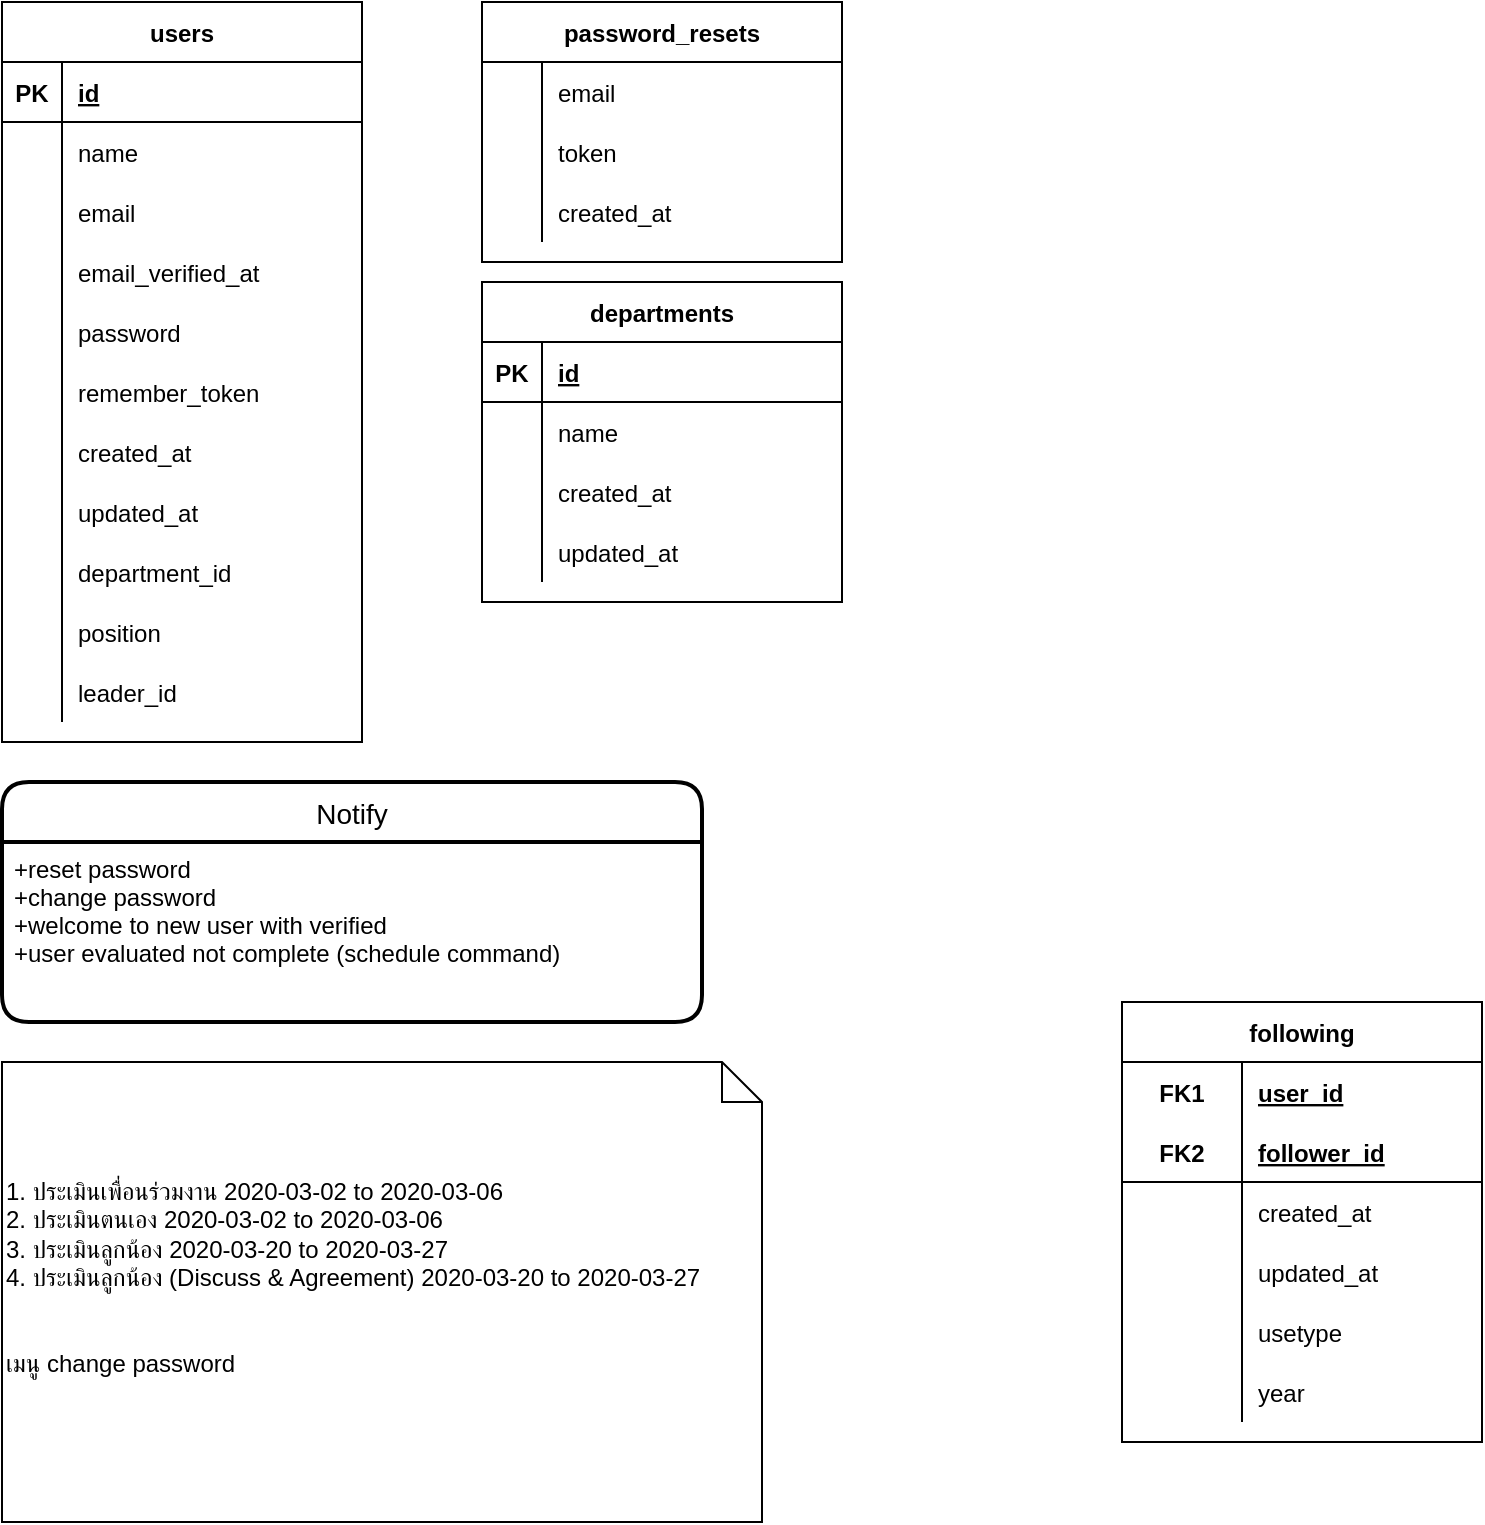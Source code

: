 <mxfile version="13.2.4" type="github" pages="3">
  <diagram id="iVP4UdC36lwLV0et3AdZ" name="User">
    <mxGraphModel dx="1422" dy="924" grid="1" gridSize="10" guides="1" tooltips="1" connect="1" arrows="1" fold="1" page="1" pageScale="1" pageWidth="850" pageHeight="1100" math="0" shadow="0">
      <root>
        <mxCell id="0" />
        <mxCell id="1" parent="0" />
        <mxCell id="S9lmiORuuj9670cRD461-1" value="users" style="shape=table;startSize=30;container=1;collapsible=1;childLayout=tableLayout;fixedRows=1;rowLines=0;fontStyle=1;align=center;resizeLast=1;" parent="1" vertex="1">
          <mxGeometry x="40" y="20" width="180" height="370" as="geometry">
            <mxRectangle x="80" y="240" width="70" height="30" as="alternateBounds" />
          </mxGeometry>
        </mxCell>
        <mxCell id="S9lmiORuuj9670cRD461-2" value="" style="shape=partialRectangle;collapsible=0;dropTarget=0;pointerEvents=0;fillColor=none;top=0;left=0;bottom=1;right=0;points=[[0,0.5],[1,0.5]];portConstraint=eastwest;" parent="S9lmiORuuj9670cRD461-1" vertex="1">
          <mxGeometry y="30" width="180" height="30" as="geometry" />
        </mxCell>
        <mxCell id="S9lmiORuuj9670cRD461-3" value="PK" style="shape=partialRectangle;connectable=0;fillColor=none;top=0;left=0;bottom=0;right=0;fontStyle=1;overflow=hidden;" parent="S9lmiORuuj9670cRD461-2" vertex="1">
          <mxGeometry width="30" height="30" as="geometry" />
        </mxCell>
        <mxCell id="S9lmiORuuj9670cRD461-4" value="id" style="shape=partialRectangle;connectable=0;fillColor=none;top=0;left=0;bottom=0;right=0;align=left;spacingLeft=6;fontStyle=5;overflow=hidden;" parent="S9lmiORuuj9670cRD461-2" vertex="1">
          <mxGeometry x="30" width="150" height="30" as="geometry" />
        </mxCell>
        <mxCell id="S9lmiORuuj9670cRD461-5" value="" style="shape=partialRectangle;collapsible=0;dropTarget=0;pointerEvents=0;fillColor=none;top=0;left=0;bottom=0;right=0;points=[[0,0.5],[1,0.5]];portConstraint=eastwest;" parent="S9lmiORuuj9670cRD461-1" vertex="1">
          <mxGeometry y="60" width="180" height="30" as="geometry" />
        </mxCell>
        <mxCell id="S9lmiORuuj9670cRD461-6" value="" style="shape=partialRectangle;connectable=0;fillColor=none;top=0;left=0;bottom=0;right=0;editable=1;overflow=hidden;" parent="S9lmiORuuj9670cRD461-5" vertex="1">
          <mxGeometry width="30" height="30" as="geometry" />
        </mxCell>
        <mxCell id="S9lmiORuuj9670cRD461-7" value="name" style="shape=partialRectangle;connectable=0;fillColor=none;top=0;left=0;bottom=0;right=0;align=left;spacingLeft=6;overflow=hidden;" parent="S9lmiORuuj9670cRD461-5" vertex="1">
          <mxGeometry x="30" width="150" height="30" as="geometry" />
        </mxCell>
        <mxCell id="S9lmiORuuj9670cRD461-8" value="" style="shape=partialRectangle;collapsible=0;dropTarget=0;pointerEvents=0;fillColor=none;top=0;left=0;bottom=0;right=0;points=[[0,0.5],[1,0.5]];portConstraint=eastwest;" parent="S9lmiORuuj9670cRD461-1" vertex="1">
          <mxGeometry y="90" width="180" height="30" as="geometry" />
        </mxCell>
        <mxCell id="S9lmiORuuj9670cRD461-9" value="" style="shape=partialRectangle;connectable=0;fillColor=none;top=0;left=0;bottom=0;right=0;editable=1;overflow=hidden;" parent="S9lmiORuuj9670cRD461-8" vertex="1">
          <mxGeometry width="30" height="30" as="geometry" />
        </mxCell>
        <mxCell id="S9lmiORuuj9670cRD461-10" value="email" style="shape=partialRectangle;connectable=0;fillColor=none;top=0;left=0;bottom=0;right=0;align=left;spacingLeft=6;overflow=hidden;" parent="S9lmiORuuj9670cRD461-8" vertex="1">
          <mxGeometry x="30" width="150" height="30" as="geometry" />
        </mxCell>
        <mxCell id="S9lmiORuuj9670cRD461-11" value="" style="shape=partialRectangle;collapsible=0;dropTarget=0;pointerEvents=0;fillColor=none;top=0;left=0;bottom=0;right=0;points=[[0,0.5],[1,0.5]];portConstraint=eastwest;" parent="S9lmiORuuj9670cRD461-1" vertex="1">
          <mxGeometry y="120" width="180" height="30" as="geometry" />
        </mxCell>
        <mxCell id="S9lmiORuuj9670cRD461-12" value="" style="shape=partialRectangle;connectable=0;fillColor=none;top=0;left=0;bottom=0;right=0;editable=1;overflow=hidden;" parent="S9lmiORuuj9670cRD461-11" vertex="1">
          <mxGeometry width="30" height="30" as="geometry" />
        </mxCell>
        <mxCell id="S9lmiORuuj9670cRD461-13" value="email_verified_at" style="shape=partialRectangle;connectable=0;fillColor=none;top=0;left=0;bottom=0;right=0;align=left;spacingLeft=6;overflow=hidden;" parent="S9lmiORuuj9670cRD461-11" vertex="1">
          <mxGeometry x="30" width="150" height="30" as="geometry" />
        </mxCell>
        <mxCell id="S9lmiORuuj9670cRD461-32" value="" style="shape=partialRectangle;collapsible=0;dropTarget=0;pointerEvents=0;fillColor=none;top=0;left=0;bottom=0;right=0;points=[[0,0.5],[1,0.5]];portConstraint=eastwest;" parent="S9lmiORuuj9670cRD461-1" vertex="1">
          <mxGeometry y="150" width="180" height="30" as="geometry" />
        </mxCell>
        <mxCell id="S9lmiORuuj9670cRD461-33" value="" style="shape=partialRectangle;connectable=0;fillColor=none;top=0;left=0;bottom=0;right=0;editable=1;overflow=hidden;" parent="S9lmiORuuj9670cRD461-32" vertex="1">
          <mxGeometry width="30" height="30" as="geometry" />
        </mxCell>
        <mxCell id="S9lmiORuuj9670cRD461-34" value="password" style="shape=partialRectangle;connectable=0;fillColor=none;top=0;left=0;bottom=0;right=0;align=left;spacingLeft=6;overflow=hidden;" parent="S9lmiORuuj9670cRD461-32" vertex="1">
          <mxGeometry x="30" width="150" height="30" as="geometry" />
        </mxCell>
        <mxCell id="S9lmiORuuj9670cRD461-51" value="" style="shape=partialRectangle;collapsible=0;dropTarget=0;pointerEvents=0;fillColor=none;top=0;left=0;bottom=0;right=0;points=[[0,0.5],[1,0.5]];portConstraint=eastwest;" parent="S9lmiORuuj9670cRD461-1" vertex="1">
          <mxGeometry y="180" width="180" height="30" as="geometry" />
        </mxCell>
        <mxCell id="S9lmiORuuj9670cRD461-52" value="" style="shape=partialRectangle;connectable=0;fillColor=none;top=0;left=0;bottom=0;right=0;editable=1;overflow=hidden;" parent="S9lmiORuuj9670cRD461-51" vertex="1">
          <mxGeometry width="30" height="30" as="geometry" />
        </mxCell>
        <mxCell id="S9lmiORuuj9670cRD461-53" value="remember_token" style="shape=partialRectangle;connectable=0;fillColor=none;top=0;left=0;bottom=0;right=0;align=left;spacingLeft=6;overflow=hidden;" parent="S9lmiORuuj9670cRD461-51" vertex="1">
          <mxGeometry x="30" width="150" height="30" as="geometry" />
        </mxCell>
        <mxCell id="S9lmiORuuj9670cRD461-54" value="" style="shape=partialRectangle;collapsible=0;dropTarget=0;pointerEvents=0;fillColor=none;top=0;left=0;bottom=0;right=0;points=[[0,0.5],[1,0.5]];portConstraint=eastwest;" parent="S9lmiORuuj9670cRD461-1" vertex="1">
          <mxGeometry y="210" width="180" height="30" as="geometry" />
        </mxCell>
        <mxCell id="S9lmiORuuj9670cRD461-55" value="" style="shape=partialRectangle;connectable=0;fillColor=none;top=0;left=0;bottom=0;right=0;editable=1;overflow=hidden;" parent="S9lmiORuuj9670cRD461-54" vertex="1">
          <mxGeometry width="30" height="30" as="geometry" />
        </mxCell>
        <mxCell id="S9lmiORuuj9670cRD461-56" value="created_at" style="shape=partialRectangle;connectable=0;fillColor=none;top=0;left=0;bottom=0;right=0;align=left;spacingLeft=6;overflow=hidden;" parent="S9lmiORuuj9670cRD461-54" vertex="1">
          <mxGeometry x="30" width="150" height="30" as="geometry" />
        </mxCell>
        <mxCell id="S9lmiORuuj9670cRD461-57" value="" style="shape=partialRectangle;collapsible=0;dropTarget=0;pointerEvents=0;fillColor=none;top=0;left=0;bottom=0;right=0;points=[[0,0.5],[1,0.5]];portConstraint=eastwest;" parent="S9lmiORuuj9670cRD461-1" vertex="1">
          <mxGeometry y="240" width="180" height="30" as="geometry" />
        </mxCell>
        <mxCell id="S9lmiORuuj9670cRD461-58" value="" style="shape=partialRectangle;connectable=0;fillColor=none;top=0;left=0;bottom=0;right=0;editable=1;overflow=hidden;" parent="S9lmiORuuj9670cRD461-57" vertex="1">
          <mxGeometry width="30" height="30" as="geometry" />
        </mxCell>
        <mxCell id="S9lmiORuuj9670cRD461-59" value="updated_at" style="shape=partialRectangle;connectable=0;fillColor=none;top=0;left=0;bottom=0;right=0;align=left;spacingLeft=6;overflow=hidden;" parent="S9lmiORuuj9670cRD461-57" vertex="1">
          <mxGeometry x="30" width="150" height="30" as="geometry" />
        </mxCell>
        <mxCell id="R4UFbJ8SbQpu2LEOqVl8-7" value="" style="shape=partialRectangle;collapsible=0;dropTarget=0;pointerEvents=0;fillColor=none;top=0;left=0;bottom=0;right=0;points=[[0,0.5],[1,0.5]];portConstraint=eastwest;" vertex="1" parent="S9lmiORuuj9670cRD461-1">
          <mxGeometry y="270" width="180" height="30" as="geometry" />
        </mxCell>
        <mxCell id="R4UFbJ8SbQpu2LEOqVl8-8" value="" style="shape=partialRectangle;connectable=0;fillColor=none;top=0;left=0;bottom=0;right=0;editable=1;overflow=hidden;" vertex="1" parent="R4UFbJ8SbQpu2LEOqVl8-7">
          <mxGeometry width="30" height="30" as="geometry" />
        </mxCell>
        <mxCell id="R4UFbJ8SbQpu2LEOqVl8-9" value="department_id" style="shape=partialRectangle;connectable=0;fillColor=none;top=0;left=0;bottom=0;right=0;align=left;spacingLeft=6;overflow=hidden;" vertex="1" parent="R4UFbJ8SbQpu2LEOqVl8-7">
          <mxGeometry x="30" width="150" height="30" as="geometry" />
        </mxCell>
        <mxCell id="R4UFbJ8SbQpu2LEOqVl8-10" value="" style="shape=partialRectangle;collapsible=0;dropTarget=0;pointerEvents=0;fillColor=none;top=0;left=0;bottom=0;right=0;points=[[0,0.5],[1,0.5]];portConstraint=eastwest;" vertex="1" parent="S9lmiORuuj9670cRD461-1">
          <mxGeometry y="300" width="180" height="30" as="geometry" />
        </mxCell>
        <mxCell id="R4UFbJ8SbQpu2LEOqVl8-11" value="" style="shape=partialRectangle;connectable=0;fillColor=none;top=0;left=0;bottom=0;right=0;editable=1;overflow=hidden;" vertex="1" parent="R4UFbJ8SbQpu2LEOqVl8-10">
          <mxGeometry width="30" height="30" as="geometry" />
        </mxCell>
        <mxCell id="R4UFbJ8SbQpu2LEOqVl8-12" value="position" style="shape=partialRectangle;connectable=0;fillColor=none;top=0;left=0;bottom=0;right=0;align=left;spacingLeft=6;overflow=hidden;" vertex="1" parent="R4UFbJ8SbQpu2LEOqVl8-10">
          <mxGeometry x="30" width="150" height="30" as="geometry" />
        </mxCell>
        <mxCell id="-NsZhXJGVAQtOZ2c6IdN-7" value="" style="shape=partialRectangle;collapsible=0;dropTarget=0;pointerEvents=0;fillColor=none;top=0;left=0;bottom=0;right=0;points=[[0,0.5],[1,0.5]];portConstraint=eastwest;" vertex="1" parent="S9lmiORuuj9670cRD461-1">
          <mxGeometry y="330" width="180" height="30" as="geometry" />
        </mxCell>
        <mxCell id="-NsZhXJGVAQtOZ2c6IdN-8" value="" style="shape=partialRectangle;connectable=0;fillColor=none;top=0;left=0;bottom=0;right=0;editable=1;overflow=hidden;" vertex="1" parent="-NsZhXJGVAQtOZ2c6IdN-7">
          <mxGeometry width="30" height="30" as="geometry" />
        </mxCell>
        <mxCell id="-NsZhXJGVAQtOZ2c6IdN-9" value="leader_id" style="shape=partialRectangle;connectable=0;fillColor=none;top=0;left=0;bottom=0;right=0;align=left;spacingLeft=6;overflow=hidden;" vertex="1" parent="-NsZhXJGVAQtOZ2c6IdN-7">
          <mxGeometry x="30" width="150" height="30" as="geometry" />
        </mxCell>
        <mxCell id="S9lmiORuuj9670cRD461-60" value="password_resets" style="shape=table;startSize=30;container=1;collapsible=1;childLayout=tableLayout;fixedRows=1;rowLines=0;fontStyle=1;align=center;resizeLast=1;" parent="1" vertex="1">
          <mxGeometry x="280" y="20" width="180" height="130" as="geometry">
            <mxRectangle x="80" y="240" width="70" height="30" as="alternateBounds" />
          </mxGeometry>
        </mxCell>
        <mxCell id="S9lmiORuuj9670cRD461-64" value="" style="shape=partialRectangle;collapsible=0;dropTarget=0;pointerEvents=0;fillColor=none;top=0;left=0;bottom=0;right=0;points=[[0,0.5],[1,0.5]];portConstraint=eastwest;" parent="S9lmiORuuj9670cRD461-60" vertex="1">
          <mxGeometry y="30" width="180" height="30" as="geometry" />
        </mxCell>
        <mxCell id="S9lmiORuuj9670cRD461-65" value="" style="shape=partialRectangle;connectable=0;fillColor=none;top=0;left=0;bottom=0;right=0;editable=1;overflow=hidden;" parent="S9lmiORuuj9670cRD461-64" vertex="1">
          <mxGeometry width="30" height="30" as="geometry" />
        </mxCell>
        <mxCell id="S9lmiORuuj9670cRD461-66" value="email" style="shape=partialRectangle;connectable=0;fillColor=none;top=0;left=0;bottom=0;right=0;align=left;spacingLeft=6;overflow=hidden;" parent="S9lmiORuuj9670cRD461-64" vertex="1">
          <mxGeometry x="30" width="150" height="30" as="geometry" />
        </mxCell>
        <mxCell id="S9lmiORuuj9670cRD461-67" value="" style="shape=partialRectangle;collapsible=0;dropTarget=0;pointerEvents=0;fillColor=none;top=0;left=0;bottom=0;right=0;points=[[0,0.5],[1,0.5]];portConstraint=eastwest;" parent="S9lmiORuuj9670cRD461-60" vertex="1">
          <mxGeometry y="60" width="180" height="30" as="geometry" />
        </mxCell>
        <mxCell id="S9lmiORuuj9670cRD461-68" value="" style="shape=partialRectangle;connectable=0;fillColor=none;top=0;left=0;bottom=0;right=0;editable=1;overflow=hidden;" parent="S9lmiORuuj9670cRD461-67" vertex="1">
          <mxGeometry width="30" height="30" as="geometry" />
        </mxCell>
        <mxCell id="S9lmiORuuj9670cRD461-69" value="token" style="shape=partialRectangle;connectable=0;fillColor=none;top=0;left=0;bottom=0;right=0;align=left;spacingLeft=6;overflow=hidden;" parent="S9lmiORuuj9670cRD461-67" vertex="1">
          <mxGeometry x="30" width="150" height="30" as="geometry" />
        </mxCell>
        <mxCell id="S9lmiORuuj9670cRD461-70" value="" style="shape=partialRectangle;collapsible=0;dropTarget=0;pointerEvents=0;fillColor=none;top=0;left=0;bottom=0;right=0;points=[[0,0.5],[1,0.5]];portConstraint=eastwest;" parent="S9lmiORuuj9670cRD461-60" vertex="1">
          <mxGeometry y="90" width="180" height="30" as="geometry" />
        </mxCell>
        <mxCell id="S9lmiORuuj9670cRD461-71" value="" style="shape=partialRectangle;connectable=0;fillColor=none;top=0;left=0;bottom=0;right=0;editable=1;overflow=hidden;" parent="S9lmiORuuj9670cRD461-70" vertex="1">
          <mxGeometry width="30" height="30" as="geometry" />
        </mxCell>
        <mxCell id="S9lmiORuuj9670cRD461-72" value="created_at" style="shape=partialRectangle;connectable=0;fillColor=none;top=0;left=0;bottom=0;right=0;align=left;spacingLeft=6;overflow=hidden;" parent="S9lmiORuuj9670cRD461-70" vertex="1">
          <mxGeometry x="30" width="150" height="30" as="geometry" />
        </mxCell>
        <mxCell id="S9lmiORuuj9670cRD461-85" value="departments" style="shape=table;startSize=30;container=1;collapsible=1;childLayout=tableLayout;fixedRows=1;rowLines=0;fontStyle=1;align=center;resizeLast=1;" parent="1" vertex="1">
          <mxGeometry x="280" y="160" width="180" height="160" as="geometry" />
        </mxCell>
        <mxCell id="S9lmiORuuj9670cRD461-86" value="" style="shape=partialRectangle;collapsible=0;dropTarget=0;pointerEvents=0;fillColor=none;top=0;left=0;bottom=1;right=0;points=[[0,0.5],[1,0.5]];portConstraint=eastwest;" parent="S9lmiORuuj9670cRD461-85" vertex="1">
          <mxGeometry y="30" width="180" height="30" as="geometry" />
        </mxCell>
        <mxCell id="S9lmiORuuj9670cRD461-87" value="PK" style="shape=partialRectangle;connectable=0;fillColor=none;top=0;left=0;bottom=0;right=0;fontStyle=1;overflow=hidden;" parent="S9lmiORuuj9670cRD461-86" vertex="1">
          <mxGeometry width="30" height="30" as="geometry" />
        </mxCell>
        <mxCell id="S9lmiORuuj9670cRD461-88" value="id" style="shape=partialRectangle;connectable=0;fillColor=none;top=0;left=0;bottom=0;right=0;align=left;spacingLeft=6;fontStyle=5;overflow=hidden;" parent="S9lmiORuuj9670cRD461-86" vertex="1">
          <mxGeometry x="30" width="150" height="30" as="geometry" />
        </mxCell>
        <mxCell id="S9lmiORuuj9670cRD461-89" value="" style="shape=partialRectangle;collapsible=0;dropTarget=0;pointerEvents=0;fillColor=none;top=0;left=0;bottom=0;right=0;points=[[0,0.5],[1,0.5]];portConstraint=eastwest;" parent="S9lmiORuuj9670cRD461-85" vertex="1">
          <mxGeometry y="60" width="180" height="30" as="geometry" />
        </mxCell>
        <mxCell id="S9lmiORuuj9670cRD461-90" value="" style="shape=partialRectangle;connectable=0;fillColor=none;top=0;left=0;bottom=0;right=0;editable=1;overflow=hidden;" parent="S9lmiORuuj9670cRD461-89" vertex="1">
          <mxGeometry width="30" height="30" as="geometry" />
        </mxCell>
        <mxCell id="S9lmiORuuj9670cRD461-91" value="name" style="shape=partialRectangle;connectable=0;fillColor=none;top=0;left=0;bottom=0;right=0;align=left;spacingLeft=6;overflow=hidden;" parent="S9lmiORuuj9670cRD461-89" vertex="1">
          <mxGeometry x="30" width="150" height="30" as="geometry" />
        </mxCell>
        <mxCell id="S9lmiORuuj9670cRD461-92" value="" style="shape=partialRectangle;collapsible=0;dropTarget=0;pointerEvents=0;fillColor=none;top=0;left=0;bottom=0;right=0;points=[[0,0.5],[1,0.5]];portConstraint=eastwest;" parent="S9lmiORuuj9670cRD461-85" vertex="1">
          <mxGeometry y="90" width="180" height="30" as="geometry" />
        </mxCell>
        <mxCell id="S9lmiORuuj9670cRD461-93" value="" style="shape=partialRectangle;connectable=0;fillColor=none;top=0;left=0;bottom=0;right=0;editable=1;overflow=hidden;" parent="S9lmiORuuj9670cRD461-92" vertex="1">
          <mxGeometry width="30" height="30" as="geometry" />
        </mxCell>
        <mxCell id="S9lmiORuuj9670cRD461-94" value="created_at" style="shape=partialRectangle;connectable=0;fillColor=none;top=0;left=0;bottom=0;right=0;align=left;spacingLeft=6;overflow=hidden;" parent="S9lmiORuuj9670cRD461-92" vertex="1">
          <mxGeometry x="30" width="150" height="30" as="geometry" />
        </mxCell>
        <mxCell id="S9lmiORuuj9670cRD461-95" value="" style="shape=partialRectangle;collapsible=0;dropTarget=0;pointerEvents=0;fillColor=none;top=0;left=0;bottom=0;right=0;points=[[0,0.5],[1,0.5]];portConstraint=eastwest;" parent="S9lmiORuuj9670cRD461-85" vertex="1">
          <mxGeometry y="120" width="180" height="30" as="geometry" />
        </mxCell>
        <mxCell id="S9lmiORuuj9670cRD461-96" value="" style="shape=partialRectangle;connectable=0;fillColor=none;top=0;left=0;bottom=0;right=0;editable=1;overflow=hidden;" parent="S9lmiORuuj9670cRD461-95" vertex="1">
          <mxGeometry width="30" height="30" as="geometry" />
        </mxCell>
        <mxCell id="S9lmiORuuj9670cRD461-97" value="updated_at" style="shape=partialRectangle;connectable=0;fillColor=none;top=0;left=0;bottom=0;right=0;align=left;spacingLeft=6;overflow=hidden;" parent="S9lmiORuuj9670cRD461-95" vertex="1">
          <mxGeometry x="30" width="150" height="30" as="geometry" />
        </mxCell>
        <mxCell id="R4UFbJ8SbQpu2LEOqVl8-6" value="&lt;div&gt;1. ประเมินเพื่อนร่วมงาน&lt;span&gt;	&lt;/span&gt;2020-03-02 to 2020-03-06&lt;span&gt;	&lt;/span&gt;&lt;/div&gt;&lt;div&gt;2. ประเมินตนเอง&lt;span&gt;	&lt;/span&gt;2020-03-02 to 2020-03-06&lt;span&gt;	&lt;/span&gt;&lt;/div&gt;&lt;div&gt;3. ประเมินลูกน้อง&lt;span&gt;	&lt;/span&gt;2020-03-20 to 2020-03-27&lt;span&gt;	&lt;/span&gt;&lt;/div&gt;&lt;div&gt;4. ประเมินลูกน้อง (Discuss &amp;amp; Agreement)&lt;span&gt;	&lt;/span&gt;2020-03-20 to 2020-03-27&lt;/div&gt;&lt;div&gt;&lt;br&gt;&lt;/div&gt;&lt;div&gt;&lt;br&gt;&lt;/div&gt;&lt;div&gt;เมนู change password&lt;/div&gt;&lt;div&gt;&lt;br&gt;&lt;/div&gt;" style="shape=note;size=20;whiteSpace=wrap;html=1;align=left;" vertex="1" parent="1">
          <mxGeometry x="40" y="550" width="380" height="230" as="geometry" />
        </mxCell>
        <mxCell id="gal9QdelV8wBKQVI-puV-14" value="following" style="shape=table;startSize=30;container=1;collapsible=1;childLayout=tableLayout;fixedRows=1;rowLines=0;fontStyle=1;align=center;resizeLast=1;" vertex="1" parent="1">
          <mxGeometry x="600" y="520" width="180" height="220" as="geometry" />
        </mxCell>
        <mxCell id="gal9QdelV8wBKQVI-puV-15" value="" style="shape=partialRectangle;collapsible=0;dropTarget=0;pointerEvents=0;fillColor=none;top=0;left=0;bottom=0;right=0;points=[[0,0.5],[1,0.5]];portConstraint=eastwest;" vertex="1" parent="gal9QdelV8wBKQVI-puV-14">
          <mxGeometry y="30" width="180" height="30" as="geometry" />
        </mxCell>
        <mxCell id="gal9QdelV8wBKQVI-puV-16" value="FK1" style="shape=partialRectangle;connectable=0;fillColor=none;top=0;left=0;bottom=0;right=0;fontStyle=1;overflow=hidden;" vertex="1" parent="gal9QdelV8wBKQVI-puV-15">
          <mxGeometry width="60" height="30" as="geometry" />
        </mxCell>
        <mxCell id="gal9QdelV8wBKQVI-puV-17" value="user_id" style="shape=partialRectangle;connectable=0;fillColor=none;top=0;left=0;bottom=0;right=0;align=left;spacingLeft=6;fontStyle=5;overflow=hidden;" vertex="1" parent="gal9QdelV8wBKQVI-puV-15">
          <mxGeometry x="60" width="120" height="30" as="geometry" />
        </mxCell>
        <mxCell id="gal9QdelV8wBKQVI-puV-18" value="" style="shape=partialRectangle;collapsible=0;dropTarget=0;pointerEvents=0;fillColor=none;top=0;left=0;bottom=1;right=0;points=[[0,0.5],[1,0.5]];portConstraint=eastwest;" vertex="1" parent="gal9QdelV8wBKQVI-puV-14">
          <mxGeometry y="60" width="180" height="30" as="geometry" />
        </mxCell>
        <mxCell id="gal9QdelV8wBKQVI-puV-19" value="FK2" style="shape=partialRectangle;connectable=0;fillColor=none;top=0;left=0;bottom=0;right=0;fontStyle=1;overflow=hidden;" vertex="1" parent="gal9QdelV8wBKQVI-puV-18">
          <mxGeometry width="60" height="30" as="geometry" />
        </mxCell>
        <mxCell id="gal9QdelV8wBKQVI-puV-20" value="follower_id" style="shape=partialRectangle;connectable=0;fillColor=none;top=0;left=0;bottom=0;right=0;align=left;spacingLeft=6;fontStyle=5;overflow=hidden;" vertex="1" parent="gal9QdelV8wBKQVI-puV-18">
          <mxGeometry x="60" width="120" height="30" as="geometry" />
        </mxCell>
        <mxCell id="gal9QdelV8wBKQVI-puV-21" value="" style="shape=partialRectangle;collapsible=0;dropTarget=0;pointerEvents=0;fillColor=none;top=0;left=0;bottom=0;right=0;points=[[0,0.5],[1,0.5]];portConstraint=eastwest;" vertex="1" parent="gal9QdelV8wBKQVI-puV-14">
          <mxGeometry y="90" width="180" height="30" as="geometry" />
        </mxCell>
        <mxCell id="gal9QdelV8wBKQVI-puV-22" value="" style="shape=partialRectangle;connectable=0;fillColor=none;top=0;left=0;bottom=0;right=0;editable=1;overflow=hidden;" vertex="1" parent="gal9QdelV8wBKQVI-puV-21">
          <mxGeometry width="60" height="30" as="geometry" />
        </mxCell>
        <mxCell id="gal9QdelV8wBKQVI-puV-23" value="created_at" style="shape=partialRectangle;connectable=0;fillColor=none;top=0;left=0;bottom=0;right=0;align=left;spacingLeft=6;overflow=hidden;" vertex="1" parent="gal9QdelV8wBKQVI-puV-21">
          <mxGeometry x="60" width="120" height="30" as="geometry" />
        </mxCell>
        <mxCell id="gal9QdelV8wBKQVI-puV-24" value="" style="shape=partialRectangle;collapsible=0;dropTarget=0;pointerEvents=0;fillColor=none;top=0;left=0;bottom=0;right=0;points=[[0,0.5],[1,0.5]];portConstraint=eastwest;" vertex="1" parent="gal9QdelV8wBKQVI-puV-14">
          <mxGeometry y="120" width="180" height="30" as="geometry" />
        </mxCell>
        <mxCell id="gal9QdelV8wBKQVI-puV-25" value="" style="shape=partialRectangle;connectable=0;fillColor=none;top=0;left=0;bottom=0;right=0;editable=1;overflow=hidden;" vertex="1" parent="gal9QdelV8wBKQVI-puV-24">
          <mxGeometry width="60" height="30" as="geometry" />
        </mxCell>
        <mxCell id="gal9QdelV8wBKQVI-puV-26" value="updated_at" style="shape=partialRectangle;connectable=0;fillColor=none;top=0;left=0;bottom=0;right=0;align=left;spacingLeft=6;overflow=hidden;" vertex="1" parent="gal9QdelV8wBKQVI-puV-24">
          <mxGeometry x="60" width="120" height="30" as="geometry" />
        </mxCell>
        <mxCell id="-NsZhXJGVAQtOZ2c6IdN-1" value="" style="shape=partialRectangle;collapsible=0;dropTarget=0;pointerEvents=0;fillColor=none;top=0;left=0;bottom=0;right=0;points=[[0,0.5],[1,0.5]];portConstraint=eastwest;" vertex="1" parent="gal9QdelV8wBKQVI-puV-14">
          <mxGeometry y="150" width="180" height="30" as="geometry" />
        </mxCell>
        <mxCell id="-NsZhXJGVAQtOZ2c6IdN-2" value="" style="shape=partialRectangle;connectable=0;fillColor=none;top=0;left=0;bottom=0;right=0;editable=1;overflow=hidden;" vertex="1" parent="-NsZhXJGVAQtOZ2c6IdN-1">
          <mxGeometry width="60" height="30" as="geometry" />
        </mxCell>
        <mxCell id="-NsZhXJGVAQtOZ2c6IdN-3" value="usetype" style="shape=partialRectangle;connectable=0;fillColor=none;top=0;left=0;bottom=0;right=0;align=left;spacingLeft=6;overflow=hidden;" vertex="1" parent="-NsZhXJGVAQtOZ2c6IdN-1">
          <mxGeometry x="60" width="120" height="30" as="geometry" />
        </mxCell>
        <mxCell id="-NsZhXJGVAQtOZ2c6IdN-4" value="" style="shape=partialRectangle;collapsible=0;dropTarget=0;pointerEvents=0;fillColor=none;top=0;left=0;bottom=0;right=0;points=[[0,0.5],[1,0.5]];portConstraint=eastwest;" vertex="1" parent="gal9QdelV8wBKQVI-puV-14">
          <mxGeometry y="180" width="180" height="30" as="geometry" />
        </mxCell>
        <mxCell id="-NsZhXJGVAQtOZ2c6IdN-5" value="" style="shape=partialRectangle;connectable=0;fillColor=none;top=0;left=0;bottom=0;right=0;editable=1;overflow=hidden;" vertex="1" parent="-NsZhXJGVAQtOZ2c6IdN-4">
          <mxGeometry width="60" height="30" as="geometry" />
        </mxCell>
        <mxCell id="-NsZhXJGVAQtOZ2c6IdN-6" value="year" style="shape=partialRectangle;connectable=0;fillColor=none;top=0;left=0;bottom=0;right=0;align=left;spacingLeft=6;overflow=hidden;" vertex="1" parent="-NsZhXJGVAQtOZ2c6IdN-4">
          <mxGeometry x="60" width="120" height="30" as="geometry" />
        </mxCell>
        <mxCell id="R4UFbJ8SbQpu2LEOqVl8-4" value="Notify" style="swimlane;childLayout=stackLayout;horizontal=1;startSize=30;horizontalStack=0;rounded=1;fontSize=14;fontStyle=0;strokeWidth=2;resizeParent=0;resizeLast=1;shadow=0;dashed=0;align=center;" vertex="1" parent="1">
          <mxGeometry x="40" y="410" width="350" height="120" as="geometry" />
        </mxCell>
        <mxCell id="R4UFbJ8SbQpu2LEOqVl8-5" value="+reset password&#xa;+change password&#xa;+welcome to new user with verified&#xa;+user evaluated not complete (schedule command)&#xa;" style="align=left;strokeColor=none;fillColor=none;spacingLeft=4;fontSize=12;verticalAlign=top;resizable=0;rotatable=0;part=1;" vertex="1" parent="R4UFbJ8SbQpu2LEOqVl8-4">
          <mxGeometry y="30" width="350" height="90" as="geometry" />
        </mxCell>
      </root>
    </mxGraphModel>
  </diagram>
  <diagram id="QGOMtj8EEn16uj5H1kXj" name="Question">
    <mxGraphModel dx="1422" dy="924" grid="1" gridSize="10" guides="1" tooltips="1" connect="1" arrows="1" fold="1" page="1" pageScale="1" pageWidth="850" pageHeight="1100" math="0" shadow="0">
      <root>
        <mxCell id="5RRMURq6lhxHDK-noLQc-0" />
        <mxCell id="5RRMURq6lhxHDK-noLQc-1" parent="5RRMURq6lhxHDK-noLQc-0" />
        <mxCell id="dnm5k8ezKqErO71Ty6Wk-0" value="questiongroups" style="shape=table;startSize=30;container=1;collapsible=1;childLayout=tableLayout;fixedRows=1;rowLines=0;fontStyle=1;align=center;resizeLast=1;" parent="5RRMURq6lhxHDK-noLQc-1" vertex="1">
          <mxGeometry x="40" y="80" width="180" height="160" as="geometry" />
        </mxCell>
        <mxCell id="dnm5k8ezKqErO71Ty6Wk-1" value="" style="shape=partialRectangle;collapsible=0;dropTarget=0;pointerEvents=0;fillColor=none;top=0;left=0;bottom=1;right=0;points=[[0,0.5],[1,0.5]];portConstraint=eastwest;" parent="dnm5k8ezKqErO71Ty6Wk-0" vertex="1">
          <mxGeometry y="30" width="180" height="30" as="geometry" />
        </mxCell>
        <mxCell id="dnm5k8ezKqErO71Ty6Wk-2" value="PK" style="shape=partialRectangle;connectable=0;fillColor=none;top=0;left=0;bottom=0;right=0;fontStyle=1;overflow=hidden;" parent="dnm5k8ezKqErO71Ty6Wk-1" vertex="1">
          <mxGeometry width="30" height="30" as="geometry" />
        </mxCell>
        <mxCell id="dnm5k8ezKqErO71Ty6Wk-3" value="id" style="shape=partialRectangle;connectable=0;fillColor=none;top=0;left=0;bottom=0;right=0;align=left;spacingLeft=6;fontStyle=5;overflow=hidden;" parent="dnm5k8ezKqErO71Ty6Wk-1" vertex="1">
          <mxGeometry x="30" width="150" height="30" as="geometry" />
        </mxCell>
        <mxCell id="dnm5k8ezKqErO71Ty6Wk-4" value="" style="shape=partialRectangle;collapsible=0;dropTarget=0;pointerEvents=0;fillColor=none;top=0;left=0;bottom=0;right=0;points=[[0,0.5],[1,0.5]];portConstraint=eastwest;" parent="dnm5k8ezKqErO71Ty6Wk-0" vertex="1">
          <mxGeometry y="60" width="180" height="30" as="geometry" />
        </mxCell>
        <mxCell id="dnm5k8ezKqErO71Ty6Wk-5" value="" style="shape=partialRectangle;connectable=0;fillColor=none;top=0;left=0;bottom=0;right=0;editable=1;overflow=hidden;" parent="dnm5k8ezKqErO71Ty6Wk-4" vertex="1">
          <mxGeometry width="30" height="30" as="geometry" />
        </mxCell>
        <mxCell id="dnm5k8ezKqErO71Ty6Wk-6" value="name" style="shape=partialRectangle;connectable=0;fillColor=none;top=0;left=0;bottom=0;right=0;align=left;spacingLeft=6;overflow=hidden;" parent="dnm5k8ezKqErO71Ty6Wk-4" vertex="1">
          <mxGeometry x="30" width="150" height="30" as="geometry" />
        </mxCell>
        <mxCell id="dnm5k8ezKqErO71Ty6Wk-7" value="" style="shape=partialRectangle;collapsible=0;dropTarget=0;pointerEvents=0;fillColor=none;top=0;left=0;bottom=0;right=0;points=[[0,0.5],[1,0.5]];portConstraint=eastwest;" parent="dnm5k8ezKqErO71Ty6Wk-0" vertex="1">
          <mxGeometry y="90" width="180" height="30" as="geometry" />
        </mxCell>
        <mxCell id="dnm5k8ezKqErO71Ty6Wk-8" value="" style="shape=partialRectangle;connectable=0;fillColor=none;top=0;left=0;bottom=0;right=0;editable=1;overflow=hidden;" parent="dnm5k8ezKqErO71Ty6Wk-7" vertex="1">
          <mxGeometry width="30" height="30" as="geometry" />
        </mxCell>
        <mxCell id="dnm5k8ezKqErO71Ty6Wk-9" value="created_at" style="shape=partialRectangle;connectable=0;fillColor=none;top=0;left=0;bottom=0;right=0;align=left;spacingLeft=6;overflow=hidden;" parent="dnm5k8ezKqErO71Ty6Wk-7" vertex="1">
          <mxGeometry x="30" width="150" height="30" as="geometry" />
        </mxCell>
        <mxCell id="dnm5k8ezKqErO71Ty6Wk-10" value="" style="shape=partialRectangle;collapsible=0;dropTarget=0;pointerEvents=0;fillColor=none;top=0;left=0;bottom=0;right=0;points=[[0,0.5],[1,0.5]];portConstraint=eastwest;" parent="dnm5k8ezKqErO71Ty6Wk-0" vertex="1">
          <mxGeometry y="120" width="180" height="30" as="geometry" />
        </mxCell>
        <mxCell id="dnm5k8ezKqErO71Ty6Wk-11" value="" style="shape=partialRectangle;connectable=0;fillColor=none;top=0;left=0;bottom=0;right=0;editable=1;overflow=hidden;" parent="dnm5k8ezKqErO71Ty6Wk-10" vertex="1">
          <mxGeometry width="30" height="30" as="geometry" />
        </mxCell>
        <mxCell id="dnm5k8ezKqErO71Ty6Wk-12" value="updated_at" style="shape=partialRectangle;connectable=0;fillColor=none;top=0;left=0;bottom=0;right=0;align=left;spacingLeft=6;overflow=hidden;" parent="dnm5k8ezKqErO71Ty6Wk-10" vertex="1">
          <mxGeometry x="30" width="150" height="30" as="geometry" />
        </mxCell>
        <mxCell id="dnm5k8ezKqErO71Ty6Wk-13" value="questions" style="shape=table;startSize=30;container=1;collapsible=1;childLayout=tableLayout;fixedRows=1;rowLines=0;fontStyle=1;align=center;resizeLast=1;" parent="5RRMURq6lhxHDK-noLQc-1" vertex="1">
          <mxGeometry x="270" y="80" width="180" height="250" as="geometry" />
        </mxCell>
        <mxCell id="dnm5k8ezKqErO71Ty6Wk-14" value="" style="shape=partialRectangle;collapsible=0;dropTarget=0;pointerEvents=0;fillColor=none;top=0;left=0;bottom=1;right=0;points=[[0,0.5],[1,0.5]];portConstraint=eastwest;" parent="dnm5k8ezKqErO71Ty6Wk-13" vertex="1">
          <mxGeometry y="30" width="180" height="30" as="geometry" />
        </mxCell>
        <mxCell id="dnm5k8ezKqErO71Ty6Wk-15" value="PK" style="shape=partialRectangle;connectable=0;fillColor=none;top=0;left=0;bottom=0;right=0;fontStyle=1;overflow=hidden;" parent="dnm5k8ezKqErO71Ty6Wk-14" vertex="1">
          <mxGeometry width="30" height="30" as="geometry" />
        </mxCell>
        <mxCell id="dnm5k8ezKqErO71Ty6Wk-16" value="id" style="shape=partialRectangle;connectable=0;fillColor=none;top=0;left=0;bottom=0;right=0;align=left;spacingLeft=6;fontStyle=5;overflow=hidden;" parent="dnm5k8ezKqErO71Ty6Wk-14" vertex="1">
          <mxGeometry x="30" width="150" height="30" as="geometry" />
        </mxCell>
        <mxCell id="dnm5k8ezKqErO71Ty6Wk-17" value="" style="shape=partialRectangle;collapsible=0;dropTarget=0;pointerEvents=0;fillColor=none;top=0;left=0;bottom=0;right=0;points=[[0,0.5],[1,0.5]];portConstraint=eastwest;" parent="dnm5k8ezKqErO71Ty6Wk-13" vertex="1">
          <mxGeometry y="60" width="180" height="30" as="geometry" />
        </mxCell>
        <mxCell id="dnm5k8ezKqErO71Ty6Wk-18" value="" style="shape=partialRectangle;connectable=0;fillColor=none;top=0;left=0;bottom=0;right=0;editable=1;overflow=hidden;" parent="dnm5k8ezKqErO71Ty6Wk-17" vertex="1">
          <mxGeometry width="30" height="30" as="geometry" />
        </mxCell>
        <mxCell id="dnm5k8ezKqErO71Ty6Wk-19" value="name" style="shape=partialRectangle;connectable=0;fillColor=none;top=0;left=0;bottom=0;right=0;align=left;spacingLeft=6;overflow=hidden;" parent="dnm5k8ezKqErO71Ty6Wk-17" vertex="1">
          <mxGeometry x="30" width="150" height="30" as="geometry" />
        </mxCell>
        <mxCell id="dnm5k8ezKqErO71Ty6Wk-20" value="" style="shape=partialRectangle;collapsible=0;dropTarget=0;pointerEvents=0;fillColor=none;top=0;left=0;bottom=0;right=0;points=[[0,0.5],[1,0.5]];portConstraint=eastwest;" parent="dnm5k8ezKqErO71Ty6Wk-13" vertex="1">
          <mxGeometry y="90" width="180" height="30" as="geometry" />
        </mxCell>
        <mxCell id="dnm5k8ezKqErO71Ty6Wk-21" value="" style="shape=partialRectangle;connectable=0;fillColor=none;top=0;left=0;bottom=0;right=0;editable=1;overflow=hidden;" parent="dnm5k8ezKqErO71Ty6Wk-20" vertex="1">
          <mxGeometry width="30" height="30" as="geometry" />
        </mxCell>
        <mxCell id="dnm5k8ezKqErO71Ty6Wk-22" value="description" style="shape=partialRectangle;connectable=0;fillColor=none;top=0;left=0;bottom=0;right=0;align=left;spacingLeft=6;overflow=hidden;" parent="dnm5k8ezKqErO71Ty6Wk-20" vertex="1">
          <mxGeometry x="30" width="150" height="30" as="geometry" />
        </mxCell>
        <mxCell id="dnm5k8ezKqErO71Ty6Wk-23" value="" style="shape=partialRectangle;collapsible=0;dropTarget=0;pointerEvents=0;fillColor=none;top=0;left=0;bottom=0;right=0;points=[[0,0.5],[1,0.5]];portConstraint=eastwest;" parent="dnm5k8ezKqErO71Ty6Wk-13" vertex="1">
          <mxGeometry y="120" width="180" height="30" as="geometry" />
        </mxCell>
        <mxCell id="dnm5k8ezKqErO71Ty6Wk-24" value="" style="shape=partialRectangle;connectable=0;fillColor=none;top=0;left=0;bottom=0;right=0;editable=1;overflow=hidden;" parent="dnm5k8ezKqErO71Ty6Wk-23" vertex="1">
          <mxGeometry width="30" height="30" as="geometry" />
        </mxCell>
        <mxCell id="dnm5k8ezKqErO71Ty6Wk-25" value="formtype" style="shape=partialRectangle;connectable=0;fillColor=none;top=0;left=0;bottom=0;right=0;align=left;spacingLeft=6;overflow=hidden;" parent="dnm5k8ezKqErO71Ty6Wk-23" vertex="1">
          <mxGeometry x="30" width="150" height="30" as="geometry" />
        </mxCell>
        <mxCell id="dnm5k8ezKqErO71Ty6Wk-26" value="" style="shape=partialRectangle;collapsible=0;dropTarget=0;pointerEvents=0;fillColor=none;top=0;left=0;bottom=0;right=0;points=[[0,0.5],[1,0.5]];portConstraint=eastwest;" parent="dnm5k8ezKqErO71Ty6Wk-13" vertex="1">
          <mxGeometry y="150" width="180" height="30" as="geometry" />
        </mxCell>
        <mxCell id="dnm5k8ezKqErO71Ty6Wk-27" value="" style="shape=partialRectangle;connectable=0;fillColor=none;top=0;left=0;bottom=0;right=0;editable=1;overflow=hidden;" parent="dnm5k8ezKqErO71Ty6Wk-26" vertex="1">
          <mxGeometry width="30" height="30" as="geometry" />
        </mxCell>
        <mxCell id="dnm5k8ezKqErO71Ty6Wk-28" value="created_at" style="shape=partialRectangle;connectable=0;fillColor=none;top=0;left=0;bottom=0;right=0;align=left;spacingLeft=6;overflow=hidden;" parent="dnm5k8ezKqErO71Ty6Wk-26" vertex="1">
          <mxGeometry x="30" width="150" height="30" as="geometry" />
        </mxCell>
        <mxCell id="kIVRNKnfL3MIv0tevSTT-0" value="" style="shape=partialRectangle;collapsible=0;dropTarget=0;pointerEvents=0;fillColor=none;top=0;left=0;bottom=0;right=0;points=[[0,0.5],[1,0.5]];portConstraint=eastwest;" vertex="1" parent="dnm5k8ezKqErO71Ty6Wk-13">
          <mxGeometry y="180" width="180" height="30" as="geometry" />
        </mxCell>
        <mxCell id="kIVRNKnfL3MIv0tevSTT-1" value="" style="shape=partialRectangle;connectable=0;fillColor=none;top=0;left=0;bottom=0;right=0;editable=1;overflow=hidden;" vertex="1" parent="kIVRNKnfL3MIv0tevSTT-0">
          <mxGeometry width="30" height="30" as="geometry" />
        </mxCell>
        <mxCell id="kIVRNKnfL3MIv0tevSTT-2" value="updated_at" style="shape=partialRectangle;connectable=0;fillColor=none;top=0;left=0;bottom=0;right=0;align=left;spacingLeft=6;overflow=hidden;" vertex="1" parent="kIVRNKnfL3MIv0tevSTT-0">
          <mxGeometry x="30" width="150" height="30" as="geometry" />
        </mxCell>
        <mxCell id="g9gem6FLklWq6haqyeY1-0" value="" style="shape=partialRectangle;collapsible=0;dropTarget=0;pointerEvents=0;fillColor=none;top=0;left=0;bottom=0;right=0;points=[[0,0.5],[1,0.5]];portConstraint=eastwest;" vertex="1" parent="dnm5k8ezKqErO71Ty6Wk-13">
          <mxGeometry y="210" width="180" height="30" as="geometry" />
        </mxCell>
        <mxCell id="g9gem6FLklWq6haqyeY1-1" value="" style="shape=partialRectangle;connectable=0;fillColor=none;top=0;left=0;bottom=0;right=0;editable=1;overflow=hidden;" vertex="1" parent="g9gem6FLklWq6haqyeY1-0">
          <mxGeometry width="30" height="30" as="geometry" />
        </mxCell>
        <mxCell id="g9gem6FLklWq6haqyeY1-2" value="questiongroup_id" style="shape=partialRectangle;connectable=0;fillColor=none;top=0;left=0;bottom=0;right=0;align=left;spacingLeft=6;overflow=hidden;" vertex="1" parent="g9gem6FLklWq6haqyeY1-0">
          <mxGeometry x="30" width="150" height="30" as="geometry" />
        </mxCell>
        <mxCell id="g9gem6FLklWq6haqyeY1-4" style="edgeStyle=orthogonalEdgeStyle;rounded=0;orthogonalLoop=1;jettySize=auto;html=1;" edge="1" parent="5RRMURq6lhxHDK-noLQc-1" source="g9gem6FLklWq6haqyeY1-3" target="dnm5k8ezKqErO71Ty6Wk-23">
          <mxGeometry relative="1" as="geometry" />
        </mxCell>
        <mxCell id="g9gem6FLklWq6haqyeY1-3" value="enum" style="whiteSpace=wrap;html=1;align=center;" vertex="1" parent="5RRMURq6lhxHDK-noLQc-1">
          <mxGeometry x="500" y="195" width="100" height="40" as="geometry" />
        </mxCell>
      </root>
    </mxGraphModel>
  </diagram>
  <diagram id="BNQ4mH_Dv-6ty52_h0Xg" name="Evaluation">
    <mxGraphModel dx="1422" dy="924" grid="1" gridSize="10" guides="1" tooltips="1" connect="1" arrows="1" fold="1" page="1" pageScale="1" pageWidth="850" pageHeight="1100" math="0" shadow="0">
      <root>
        <mxCell id="6CqLoVZngHX-AGKWAus--0" />
        <mxCell id="6CqLoVZngHX-AGKWAus--1" parent="6CqLoVZngHX-AGKWAus--0" />
        <mxCell id="TTcdKkuq6Wah8BtgIpQH-0" value="assessors" style="shape=table;startSize=30;container=1;collapsible=1;childLayout=tableLayout;fixedRows=1;rowLines=0;fontStyle=1;align=center;resizeLast=1;" vertex="1" parent="6CqLoVZngHX-AGKWAus--1">
          <mxGeometry x="120" y="40" width="180" height="190" as="geometry" />
        </mxCell>
        <mxCell id="TTcdKkuq6Wah8BtgIpQH-1" value="" style="shape=partialRectangle;collapsible=0;dropTarget=0;pointerEvents=0;fillColor=none;top=0;left=0;bottom=1;right=0;points=[[0,0.5],[1,0.5]];portConstraint=eastwest;" vertex="1" parent="TTcdKkuq6Wah8BtgIpQH-0">
          <mxGeometry y="30" width="180" height="30" as="geometry" />
        </mxCell>
        <mxCell id="TTcdKkuq6Wah8BtgIpQH-2" value="PK" style="shape=partialRectangle;connectable=0;fillColor=none;top=0;left=0;bottom=0;right=0;fontStyle=1;overflow=hidden;" vertex="1" parent="TTcdKkuq6Wah8BtgIpQH-1">
          <mxGeometry width="30" height="30" as="geometry" />
        </mxCell>
        <mxCell id="TTcdKkuq6Wah8BtgIpQH-3" value="id" style="shape=partialRectangle;connectable=0;fillColor=none;top=0;left=0;bottom=0;right=0;align=left;spacingLeft=6;fontStyle=5;overflow=hidden;" vertex="1" parent="TTcdKkuq6Wah8BtgIpQH-1">
          <mxGeometry x="30" width="150" height="30" as="geometry" />
        </mxCell>
        <mxCell id="TTcdKkuq6Wah8BtgIpQH-4" value="" style="shape=partialRectangle;collapsible=0;dropTarget=0;pointerEvents=0;fillColor=none;top=0;left=0;bottom=0;right=0;points=[[0,0.5],[1,0.5]];portConstraint=eastwest;" vertex="1" parent="TTcdKkuq6Wah8BtgIpQH-0">
          <mxGeometry y="60" width="180" height="30" as="geometry" />
        </mxCell>
        <mxCell id="TTcdKkuq6Wah8BtgIpQH-5" value="" style="shape=partialRectangle;connectable=0;fillColor=none;top=0;left=0;bottom=0;right=0;editable=1;overflow=hidden;" vertex="1" parent="TTcdKkuq6Wah8BtgIpQH-4">
          <mxGeometry width="30" height="30" as="geometry" />
        </mxCell>
        <mxCell id="TTcdKkuq6Wah8BtgIpQH-6" value="assessor_id" style="shape=partialRectangle;connectable=0;fillColor=none;top=0;left=0;bottom=0;right=0;align=left;spacingLeft=6;overflow=hidden;" vertex="1" parent="TTcdKkuq6Wah8BtgIpQH-4">
          <mxGeometry x="30" width="150" height="30" as="geometry" />
        </mxCell>
        <mxCell id="TTcdKkuq6Wah8BtgIpQH-7" value="" style="shape=partialRectangle;collapsible=0;dropTarget=0;pointerEvents=0;fillColor=none;top=0;left=0;bottom=0;right=0;points=[[0,0.5],[1,0.5]];portConstraint=eastwest;" vertex="1" parent="TTcdKkuq6Wah8BtgIpQH-0">
          <mxGeometry y="90" width="180" height="30" as="geometry" />
        </mxCell>
        <mxCell id="TTcdKkuq6Wah8BtgIpQH-8" value="" style="shape=partialRectangle;connectable=0;fillColor=none;top=0;left=0;bottom=0;right=0;editable=1;overflow=hidden;" vertex="1" parent="TTcdKkuq6Wah8BtgIpQH-7">
          <mxGeometry width="30" height="30" as="geometry" />
        </mxCell>
        <mxCell id="TTcdKkuq6Wah8BtgIpQH-9" value="user_id" style="shape=partialRectangle;connectable=0;fillColor=none;top=0;left=0;bottom=0;right=0;align=left;spacingLeft=6;overflow=hidden;" vertex="1" parent="TTcdKkuq6Wah8BtgIpQH-7">
          <mxGeometry x="30" width="150" height="30" as="geometry" />
        </mxCell>
        <mxCell id="TTcdKkuq6Wah8BtgIpQH-10" value="" style="shape=partialRectangle;collapsible=0;dropTarget=0;pointerEvents=0;fillColor=none;top=0;left=0;bottom=0;right=0;points=[[0,0.5],[1,0.5]];portConstraint=eastwest;" vertex="1" parent="TTcdKkuq6Wah8BtgIpQH-0">
          <mxGeometry y="120" width="180" height="30" as="geometry" />
        </mxCell>
        <mxCell id="TTcdKkuq6Wah8BtgIpQH-11" value="" style="shape=partialRectangle;connectable=0;fillColor=none;top=0;left=0;bottom=0;right=0;editable=1;overflow=hidden;" vertex="1" parent="TTcdKkuq6Wah8BtgIpQH-10">
          <mxGeometry width="30" height="30" as="geometry" />
        </mxCell>
        <mxCell id="TTcdKkuq6Wah8BtgIpQH-12" value="created_at" style="shape=partialRectangle;connectable=0;fillColor=none;top=0;left=0;bottom=0;right=0;align=left;spacingLeft=6;overflow=hidden;" vertex="1" parent="TTcdKkuq6Wah8BtgIpQH-10">
          <mxGeometry x="30" width="150" height="30" as="geometry" />
        </mxCell>
        <mxCell id="TTcdKkuq6Wah8BtgIpQH-13" value="" style="shape=partialRectangle;collapsible=0;dropTarget=0;pointerEvents=0;fillColor=none;top=0;left=0;bottom=0;right=0;points=[[0,0.5],[1,0.5]];portConstraint=eastwest;" vertex="1" parent="TTcdKkuq6Wah8BtgIpQH-0">
          <mxGeometry y="150" width="180" height="30" as="geometry" />
        </mxCell>
        <mxCell id="TTcdKkuq6Wah8BtgIpQH-14" value="" style="shape=partialRectangle;connectable=0;fillColor=none;top=0;left=0;bottom=0;right=0;editable=1;overflow=hidden;" vertex="1" parent="TTcdKkuq6Wah8BtgIpQH-13">
          <mxGeometry width="30" height="30" as="geometry" />
        </mxCell>
        <mxCell id="TTcdKkuq6Wah8BtgIpQH-15" value="updated_at" style="shape=partialRectangle;connectable=0;fillColor=none;top=0;left=0;bottom=0;right=0;align=left;spacingLeft=6;overflow=hidden;" vertex="1" parent="TTcdKkuq6Wah8BtgIpQH-13">
          <mxGeometry x="30" width="150" height="30" as="geometry" />
        </mxCell>
        <mxCell id="6CqLoVZngHX-AGKWAus--2" value="evaluations" style="shape=table;startSize=30;container=1;collapsible=1;childLayout=tableLayout;fixedRows=1;rowLines=0;fontStyle=1;align=center;resizeLast=1;" parent="6CqLoVZngHX-AGKWAus--1" vertex="1">
          <mxGeometry x="400" y="40" width="180" height="340" as="geometry" />
        </mxCell>
        <mxCell id="6CqLoVZngHX-AGKWAus--3" value="" style="shape=partialRectangle;collapsible=0;dropTarget=0;pointerEvents=0;fillColor=none;top=0;left=0;bottom=1;right=0;points=[[0,0.5],[1,0.5]];portConstraint=eastwest;" parent="6CqLoVZngHX-AGKWAus--2" vertex="1">
          <mxGeometry y="30" width="180" height="30" as="geometry" />
        </mxCell>
        <mxCell id="6CqLoVZngHX-AGKWAus--4" value="PK" style="shape=partialRectangle;connectable=0;fillColor=none;top=0;left=0;bottom=0;right=0;fontStyle=1;overflow=hidden;" parent="6CqLoVZngHX-AGKWAus--3" vertex="1">
          <mxGeometry width="30" height="30" as="geometry" />
        </mxCell>
        <mxCell id="6CqLoVZngHX-AGKWAus--5" value="id" style="shape=partialRectangle;connectable=0;fillColor=none;top=0;left=0;bottom=0;right=0;align=left;spacingLeft=6;fontStyle=5;overflow=hidden;" parent="6CqLoVZngHX-AGKWAus--3" vertex="1">
          <mxGeometry x="30" width="150" height="30" as="geometry" />
        </mxCell>
        <mxCell id="6CqLoVZngHX-AGKWAus--6" value="" style="shape=partialRectangle;collapsible=0;dropTarget=0;pointerEvents=0;fillColor=none;top=0;left=0;bottom=0;right=0;points=[[0,0.5],[1,0.5]];portConstraint=eastwest;" parent="6CqLoVZngHX-AGKWAus--2" vertex="1">
          <mxGeometry y="60" width="180" height="30" as="geometry" />
        </mxCell>
        <mxCell id="6CqLoVZngHX-AGKWAus--7" value="" style="shape=partialRectangle;connectable=0;fillColor=none;top=0;left=0;bottom=0;right=0;editable=1;overflow=hidden;" parent="6CqLoVZngHX-AGKWAus--6" vertex="1">
          <mxGeometry width="30" height="30" as="geometry" />
        </mxCell>
        <mxCell id="6CqLoVZngHX-AGKWAus--8" value="users_id" style="shape=partialRectangle;connectable=0;fillColor=none;top=0;left=0;bottom=0;right=0;align=left;spacingLeft=6;overflow=hidden;" parent="6CqLoVZngHX-AGKWAus--6" vertex="1">
          <mxGeometry x="30" width="150" height="30" as="geometry" />
        </mxCell>
        <mxCell id="SpZIwMSaRIZRmstWs-XA-0" value="" style="shape=partialRectangle;collapsible=0;dropTarget=0;pointerEvents=0;fillColor=none;top=0;left=0;bottom=0;right=0;points=[[0,0.5],[1,0.5]];portConstraint=eastwest;" parent="6CqLoVZngHX-AGKWAus--2" vertex="1">
          <mxGeometry y="90" width="180" height="30" as="geometry" />
        </mxCell>
        <mxCell id="SpZIwMSaRIZRmstWs-XA-1" value="" style="shape=partialRectangle;connectable=0;fillColor=none;top=0;left=0;bottom=0;right=0;editable=1;overflow=hidden;" parent="SpZIwMSaRIZRmstWs-XA-0" vertex="1">
          <mxGeometry width="30" height="30" as="geometry" />
        </mxCell>
        <mxCell id="SpZIwMSaRIZRmstWs-XA-2" value="assessors_id" style="shape=partialRectangle;connectable=0;fillColor=none;top=0;left=0;bottom=0;right=0;align=left;spacingLeft=6;overflow=hidden;" parent="SpZIwMSaRIZRmstWs-XA-0" vertex="1">
          <mxGeometry x="30" width="150" height="30" as="geometry" />
        </mxCell>
        <mxCell id="7XogbowxqUIWbddXEMy9-0" value="" style="shape=partialRectangle;collapsible=0;dropTarget=0;pointerEvents=0;fillColor=none;top=0;left=0;bottom=0;right=0;points=[[0,0.5],[1,0.5]];portConstraint=eastwest;" parent="6CqLoVZngHX-AGKWAus--2" vertex="1">
          <mxGeometry y="120" width="180" height="30" as="geometry" />
        </mxCell>
        <mxCell id="7XogbowxqUIWbddXEMy9-1" value="" style="shape=partialRectangle;connectable=0;fillColor=none;top=0;left=0;bottom=0;right=0;editable=1;overflow=hidden;" parent="7XogbowxqUIWbddXEMy9-0" vertex="1">
          <mxGeometry width="30" height="30" as="geometry" />
        </mxCell>
        <mxCell id="7XogbowxqUIWbddXEMy9-2" value="questions_id" style="shape=partialRectangle;connectable=0;fillColor=none;top=0;left=0;bottom=0;right=0;align=left;spacingLeft=6;overflow=hidden;" parent="7XogbowxqUIWbddXEMy9-0" vertex="1">
          <mxGeometry x="30" width="150" height="30" as="geometry" />
        </mxCell>
        <mxCell id="7XogbowxqUIWbddXEMy9-3" value="" style="shape=partialRectangle;collapsible=0;dropTarget=0;pointerEvents=0;fillColor=none;top=0;left=0;bottom=0;right=0;points=[[0,0.5],[1,0.5]];portConstraint=eastwest;" parent="6CqLoVZngHX-AGKWAus--2" vertex="1">
          <mxGeometry y="150" width="180" height="30" as="geometry" />
        </mxCell>
        <mxCell id="7XogbowxqUIWbddXEMy9-4" value="" style="shape=partialRectangle;connectable=0;fillColor=none;top=0;left=0;bottom=0;right=0;editable=1;overflow=hidden;" parent="7XogbowxqUIWbddXEMy9-3" vertex="1">
          <mxGeometry width="30" height="30" as="geometry" />
        </mxCell>
        <mxCell id="7XogbowxqUIWbddXEMy9-5" value="score" style="shape=partialRectangle;connectable=0;fillColor=none;top=0;left=0;bottom=0;right=0;align=left;spacingLeft=6;overflow=hidden;" parent="7XogbowxqUIWbddXEMy9-3" vertex="1">
          <mxGeometry x="30" width="150" height="30" as="geometry" />
        </mxCell>
        <mxCell id="-ex2kIRov9toUkuD7fpA-0" value="" style="shape=partialRectangle;collapsible=0;dropTarget=0;pointerEvents=0;fillColor=none;top=0;left=0;bottom=0;right=0;points=[[0,0.5],[1,0.5]];portConstraint=eastwest;" parent="6CqLoVZngHX-AGKWAus--2" vertex="1">
          <mxGeometry y="180" width="180" height="30" as="geometry" />
        </mxCell>
        <mxCell id="-ex2kIRov9toUkuD7fpA-1" value="" style="shape=partialRectangle;connectable=0;fillColor=none;top=0;left=0;bottom=0;right=0;editable=1;overflow=hidden;" parent="-ex2kIRov9toUkuD7fpA-0" vertex="1">
          <mxGeometry width="30" height="30" as="geometry" />
        </mxCell>
        <mxCell id="-ex2kIRov9toUkuD7fpA-2" value="comment" style="shape=partialRectangle;connectable=0;fillColor=none;top=0;left=0;bottom=0;right=0;align=left;spacingLeft=6;overflow=hidden;" parent="-ex2kIRov9toUkuD7fpA-0" vertex="1">
          <mxGeometry x="30" width="150" height="30" as="geometry" />
        </mxCell>
        <mxCell id="qYxujruN6JBQKkIdnDUa-0" value="" style="shape=partialRectangle;collapsible=0;dropTarget=0;pointerEvents=0;fillColor=none;top=0;left=0;bottom=0;right=0;points=[[0,0.5],[1,0.5]];portConstraint=eastwest;" vertex="1" parent="6CqLoVZngHX-AGKWAus--2">
          <mxGeometry y="210" width="180" height="30" as="geometry" />
        </mxCell>
        <mxCell id="qYxujruN6JBQKkIdnDUa-1" value="" style="shape=partialRectangle;connectable=0;fillColor=none;top=0;left=0;bottom=0;right=0;editable=1;overflow=hidden;" vertex="1" parent="qYxujruN6JBQKkIdnDUa-0">
          <mxGeometry width="30" height="30" as="geometry" />
        </mxCell>
        <mxCell id="qYxujruN6JBQKkIdnDUa-2" value="evaltype" style="shape=partialRectangle;connectable=0;fillColor=none;top=0;left=0;bottom=0;right=0;align=left;spacingLeft=6;overflow=hidden;" vertex="1" parent="qYxujruN6JBQKkIdnDUa-0">
          <mxGeometry x="30" width="150" height="30" as="geometry" />
        </mxCell>
        <mxCell id="TTcdKkuq6Wah8BtgIpQH-16" value="" style="shape=partialRectangle;collapsible=0;dropTarget=0;pointerEvents=0;fillColor=none;top=0;left=0;bottom=0;right=0;points=[[0,0.5],[1,0.5]];portConstraint=eastwest;" vertex="1" parent="6CqLoVZngHX-AGKWAus--2">
          <mxGeometry y="240" width="180" height="30" as="geometry" />
        </mxCell>
        <mxCell id="TTcdKkuq6Wah8BtgIpQH-17" value="" style="shape=partialRectangle;connectable=0;fillColor=none;top=0;left=0;bottom=0;right=0;editable=1;overflow=hidden;" vertex="1" parent="TTcdKkuq6Wah8BtgIpQH-16">
          <mxGeometry width="30" height="30" as="geometry" />
        </mxCell>
        <mxCell id="TTcdKkuq6Wah8BtgIpQH-18" value="status" style="shape=partialRectangle;connectable=0;fillColor=none;top=0;left=0;bottom=0;right=0;align=left;spacingLeft=6;overflow=hidden;" vertex="1" parent="TTcdKkuq6Wah8BtgIpQH-16">
          <mxGeometry x="30" width="150" height="30" as="geometry" />
        </mxCell>
        <mxCell id="TTcdKkuq6Wah8BtgIpQH-19" value="" style="shape=partialRectangle;collapsible=0;dropTarget=0;pointerEvents=0;fillColor=none;top=0;left=0;bottom=0;right=0;points=[[0,0.5],[1,0.5]];portConstraint=eastwest;" vertex="1" parent="6CqLoVZngHX-AGKWAus--2">
          <mxGeometry y="270" width="180" height="30" as="geometry" />
        </mxCell>
        <mxCell id="TTcdKkuq6Wah8BtgIpQH-20" value="" style="shape=partialRectangle;connectable=0;fillColor=none;top=0;left=0;bottom=0;right=0;editable=1;overflow=hidden;" vertex="1" parent="TTcdKkuq6Wah8BtgIpQH-19">
          <mxGeometry width="30" height="30" as="geometry" />
        </mxCell>
        <mxCell id="TTcdKkuq6Wah8BtgIpQH-21" value="created_at" style="shape=partialRectangle;connectable=0;fillColor=none;top=0;left=0;bottom=0;right=0;align=left;spacingLeft=6;overflow=hidden;" vertex="1" parent="TTcdKkuq6Wah8BtgIpQH-19">
          <mxGeometry x="30" width="150" height="30" as="geometry" />
        </mxCell>
        <mxCell id="TTcdKkuq6Wah8BtgIpQH-22" value="" style="shape=partialRectangle;collapsible=0;dropTarget=0;pointerEvents=0;fillColor=none;top=0;left=0;bottom=0;right=0;points=[[0,0.5],[1,0.5]];portConstraint=eastwest;" vertex="1" parent="6CqLoVZngHX-AGKWAus--2">
          <mxGeometry y="300" width="180" height="30" as="geometry" />
        </mxCell>
        <mxCell id="TTcdKkuq6Wah8BtgIpQH-23" value="" style="shape=partialRectangle;connectable=0;fillColor=none;top=0;left=0;bottom=0;right=0;editable=1;overflow=hidden;" vertex="1" parent="TTcdKkuq6Wah8BtgIpQH-22">
          <mxGeometry width="30" height="30" as="geometry" />
        </mxCell>
        <mxCell id="TTcdKkuq6Wah8BtgIpQH-24" value="updated_at" style="shape=partialRectangle;connectable=0;fillColor=none;top=0;left=0;bottom=0;right=0;align=left;spacingLeft=6;overflow=hidden;" vertex="1" parent="TTcdKkuq6Wah8BtgIpQH-22">
          <mxGeometry x="30" width="150" height="30" as="geometry" />
        </mxCell>
      </root>
    </mxGraphModel>
  </diagram>
</mxfile>
